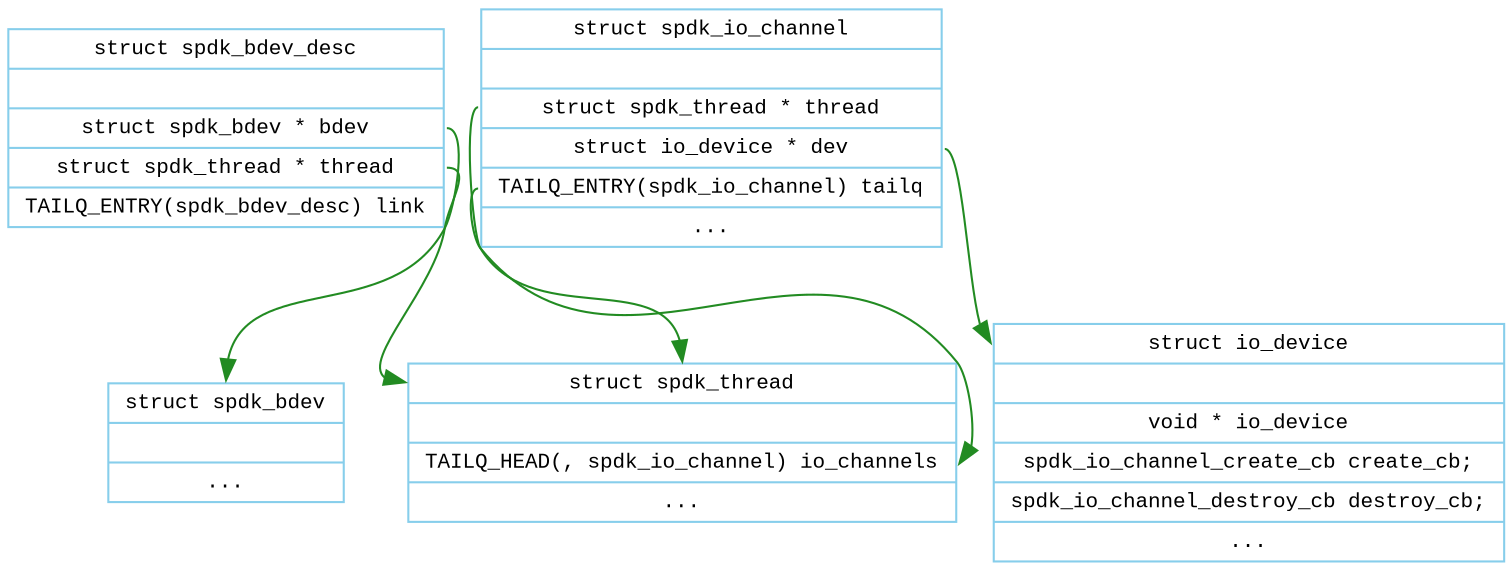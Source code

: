 
digraph bdev{
  fontname = "Courier New";
  fontsize = 10;
  rankdir=TB;

  node [fontname = "Courier New", fontsize = 10, color="skyblue", shape="record"];

  edge [fontname = "Courier New", fontsize = 10, color="crimson", style="solid"];




  // struct spdk_bdev
  spdk_bdev [label="{<head> struct spdk_bdev|
                     | ...
                   }"];



  // struct spdk_bdev_desc
  spdk_bdev_desc [label="{<head> struct spdk_bdev_desc|
                  |<bdev> struct spdk_bdev * bdev
                  |<thread> struct spdk_thread * thread
                  |<link> TAILQ_ENTRY(spdk_bdev_desc) link
                  }"];

  spdk_bdev_desc:bdev -> spdk_bdev:head[style="solid", color="forestgreen"];
  spdk_bdev_desc:thread -> spdk_thread:head[style="solid", color="forestgreen"];  


  // struct spdk_thread
  spdk_thread [label="{<head> struct spdk_thread|
                     |<io_channels>TAILQ_HEAD(, spdk_io_channel) io_channels
                     | ...
                   }"];



  // struct spdk_io_channel
  spdk_io_channel [label="{<head> struct spdk_io_channel|
                     |<thread> struct spdk_thread * thread
                     |<dev> struct io_device * dev
                     |<tailq> TAILQ_ENTRY(spdk_io_channel) tailq
                     | ...
                   }"];

  spdk_io_channel:thread -> spdk_thread:head[style="solid", color="forestgreen"];
  spdk_io_channel:dev -> io_device:head[style="solid", color="forestgreen"];
  spdk_io_channel:tailq -> spdk_thread:io_channels[style="solid", color="forestgreen"];      


  // struct io_device
  io_device [label="{<head> struct io_device|
                     |void * io_device
	                 |spdk_io_channel_create_cb create_cb;
	                 |spdk_io_channel_destroy_cb destroy_cb;
                     | ...
                   }"];


}
